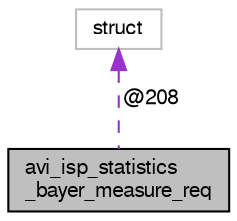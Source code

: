 digraph "avi_isp_statistics_bayer_measure_req"
{
  edge [fontname="FreeSans",fontsize="10",labelfontname="FreeSans",labelfontsize="10"];
  node [fontname="FreeSans",fontsize="10",shape=record];
  Node1 [label="avi_isp_statistics\l_bayer_measure_req",height=0.2,width=0.4,color="black", fillcolor="grey75", style="filled", fontcolor="black"];
  Node2 -> Node1 [dir="back",color="darkorchid3",fontsize="10",style="dashed",label=" @208" ,fontname="FreeSans"];
  Node2 [label="struct",height=0.2,width=0.4,color="grey75", fillcolor="white", style="filled"];
}
